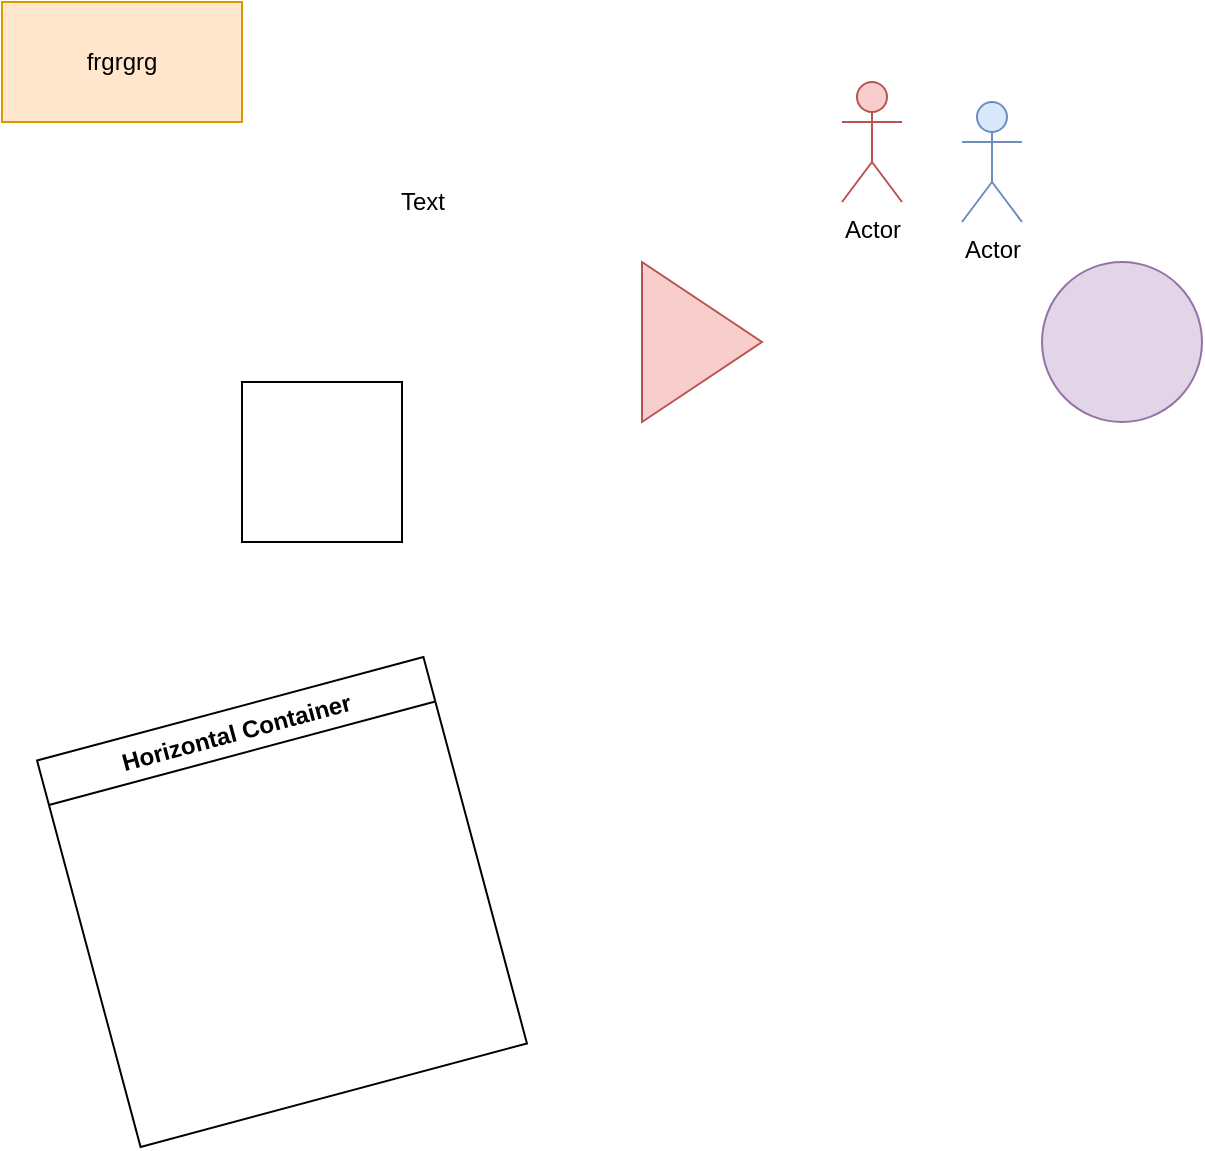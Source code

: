 <mxfile version="15.4.3" type="github">
  <diagram id="xE8j3Ur5t0lkxLYd9usm" name="Page-1">
    <mxGraphModel dx="1038" dy="579" grid="1" gridSize="10" guides="1" tooltips="1" connect="1" arrows="1" fold="1" page="1" pageScale="1" pageWidth="827" pageHeight="1169" math="0" shadow="0">
      <root>
        <mxCell id="0" />
        <mxCell id="1" parent="0" />
        <mxCell id="HC3bf_5bRKDgphqwsUaX-1" value="frgrgrg" style="rounded=0;whiteSpace=wrap;html=1;fillColor=#ffe6cc;strokeColor=#d79b00;" parent="1" vertex="1">
          <mxGeometry x="100" y="80" width="120" height="60" as="geometry" />
        </mxCell>
        <mxCell id="HC3bf_5bRKDgphqwsUaX-2" value="Text" style="text;html=1;align=center;verticalAlign=middle;resizable=0;points=[];autosize=1;strokeColor=none;fillColor=none;" parent="1" vertex="1">
          <mxGeometry x="290" y="170" width="40" height="20" as="geometry" />
        </mxCell>
        <mxCell id="HC3bf_5bRKDgphqwsUaX-3" value="" style="whiteSpace=wrap;html=1;aspect=fixed;" parent="1" vertex="1">
          <mxGeometry x="220" y="270" width="80" height="80" as="geometry" />
        </mxCell>
        <mxCell id="9UVzAcFn43fJghln-tcb-1" value="" style="ellipse;whiteSpace=wrap;html=1;aspect=fixed;fillColor=#e1d5e7;strokeColor=#9673a6;" parent="1" vertex="1">
          <mxGeometry x="620" y="210" width="80" height="80" as="geometry" />
        </mxCell>
        <mxCell id="rmx8beCOETPxzY9aOZnD-1" value="" style="triangle;whiteSpace=wrap;html=1;fillColor=#f8cecc;strokeColor=#b85450;" vertex="1" parent="1">
          <mxGeometry x="420" y="210" width="60" height="80" as="geometry" />
        </mxCell>
        <mxCell id="q7HrgEL-oG4Zr9gfSllB-1" value="Actor" style="shape=umlActor;verticalLabelPosition=bottom;verticalAlign=top;html=1;outlineConnect=0;fillColor=#f8cecc;strokeColor=#b85450;" vertex="1" parent="1">
          <mxGeometry x="520" y="120" width="30" height="60" as="geometry" />
        </mxCell>
        <mxCell id="rmx8beCOETPxzY9aOZnD-2" value="Horizontal Container" style="swimlane;horizontal=0;rotation=75;" vertex="1" parent="1">
          <mxGeometry x="140" y="430" width="200" height="200" as="geometry" />
        </mxCell>
        <mxCell id="q7HrgEL-oG4Zr9gfSllB-2" value="Actor" style="shape=umlActor;verticalLabelPosition=bottom;verticalAlign=top;html=1;outlineConnect=0;fillColor=#dae8fc;strokeColor=#6c8ebf;" vertex="1" parent="1">
          <mxGeometry x="580" y="130" width="30" height="60" as="geometry" />
        </mxCell>
      </root>
    </mxGraphModel>
  </diagram>
</mxfile>
